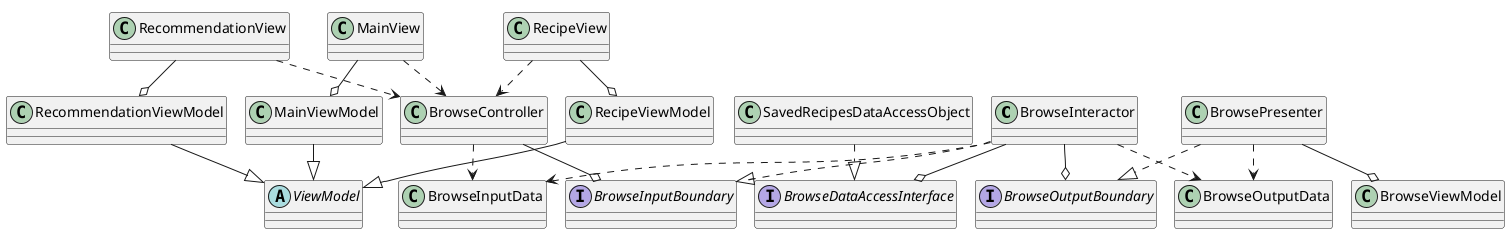 @startuml
!pragma layout smetana

class BrowseInteractor {

}

interface BrowseDataAccessInterface {

}

class SavedRecipesDataAccessObject {

}

class BrowseInputData {

}

interface BrowseInputBoundary {

}

class BrowseOutputData {

}

interface BrowseOutputBoundary {

}

class BrowseController {

}

class BrowsePresenter {

}

abstract class ViewModel
'class CreateViewModel
class MainViewModel
class RecommendationViewModel
class RecipeViewModel

'class CreateView

class MainView

class RecommendationView

class RecipeView


BrowseInteractor ..|> BrowseInputBoundary
BrowseInteractor --o BrowseOutputBoundary
BrowseInteractor --o BrowseDataAccessInterface
BrowseInteractor ..> BrowseInputData
BrowseInteractor ..> BrowseOutputData

BrowseController ..> BrowseInputData
BrowseController --o BrowseInputBoundary
BrowsePresenter ..|> BrowseOutputBoundary
BrowsePresenter --o BrowseViewModel
BrowsePresenter ..> BrowseOutputData

MainViewModel --|> ViewModel
'CreateViewModel --|> ViewModel
RecipeViewModel --|> ViewModel
RecommendationViewModel --|> ViewModel

MainView --o MainViewModel
'CreateView --o CreateViewModel
RecipeView --o RecipeViewModel
RecommendationView --o RecommendationViewModel

MainView ..> BrowseController
'CreateView ..> BrowseController
RecipeView ..> BrowseController
RecommendationView ..> BrowseController


SavedRecipesDataAccessObject ..|> BrowseDataAccessInterface

@enduml
